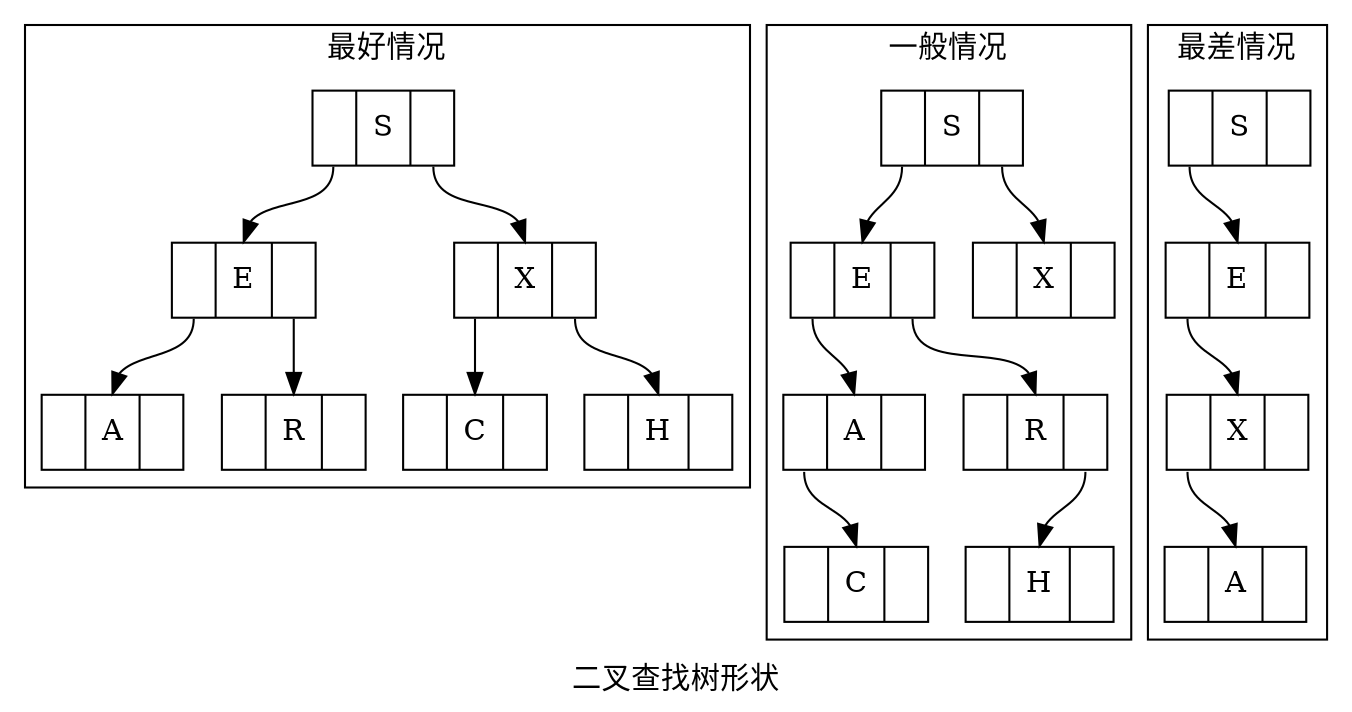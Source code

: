 digraph G {
	label = "二叉查找树形状";
	node [shape = record];

	subgraph cluster_0 {
		label = "最好情况"

		S0 [label = "<f0>|<f1>S|<f2>"];
		E0 [label = "<f0>|<f1>E|<f2>"];
		X0 [label = "<f0>|<f1>X|<f2>"];
		A0 [label = "<f0>|<f1>A|<f2>"];
		R0 [label = "<f0>|<f1>R|<f2>"];
		C0 [label = "<f0>|<f1>C|<f2>"];
		H0 [label = "<f0>|<f1>H|<f2>"];

		S0:f0 -> E0:f1;
		S0:f2 -> X0:f1;
		E0:f0 -> A0:f1;
		E0:f2 -> R0:f1;
		X0:f0 -> C0:f1;
		X0:f2 -> H0:f1;
	}

	subgraph cluster_1 {
		label = "一般情况"

		S1 [label = "<f0>|<f1>S|<f2>"];
		E1 [label = "<f0>|<f1>E|<f2>"];
		X1 [label = "<f0>|<f1>X|<f2>"];
		A1 [label = "<f0>|<f1>A|<f2>"];
		R1 [label = "<f0>|<f1>R|<f2>"];
		C1 [label = "<f0>|<f1>C|<f2>"];
		H1 [label = "<f0>|<f1>H|<f2>"];

		S1:f0 -> E1:f1;
		S1:f2 -> X1:f1;
		E1:f0 -> A1:f1;
		E1:f2 -> R1:f1;
		A1:f0 -> C1:f1;
		R1:f2 -> H1:f1;
	}

	subgraph cluster_2 {
		label = "最差情况"

		S2 [label = "<f0>|<f1>S|<f2>"];
		E2 [label = "<f0>|<f1>E|<f2>"];
		X2 [label = "<f0>|<f1>X|<f2>"];
		A2 [label = "<f0>|<f1>A|<f2>"];

		S2:f0 -> E2:f1;
		E2:f0 -> X2:f1;
		X2:f0 -> A2:f1;
	}
}
